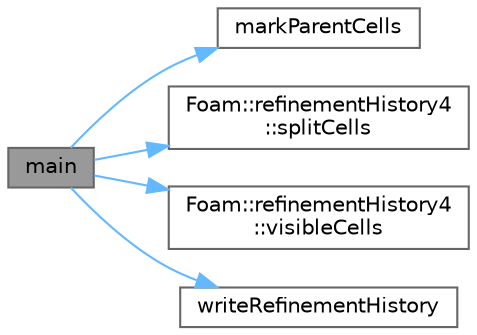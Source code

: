 digraph "main"
{
 // LATEX_PDF_SIZE
  bgcolor="transparent";
  edge [fontname=Helvetica,fontsize=10,labelfontname=Helvetica,labelfontsize=10];
  node [fontname=Helvetica,fontsize=10,shape=box,height=0.2,width=0.4];
  rankdir="LR";
  Node1 [id="Node000001",label="main",height=0.2,width=0.4,color="gray40", fillcolor="grey60", style="filled", fontcolor="black",tooltip=" "];
  Node1 -> Node2 [id="edge1_Node000001_Node000002",color="steelblue1",style="solid",tooltip=" "];
  Node2 [id="Node000002",label="markParentCells",height=0.2,width=0.4,color="grey40", fillcolor="white", style="filled",URL="$decomposeParMesh2D_8C.html#ad38e6e2ec38b6875f2745888c18507d6",tooltip=" "];
  Node1 -> Node3 [id="edge2_Node000001_Node000003",color="steelblue1",style="solid",tooltip=" "];
  Node3 [id="Node000003",label="Foam::refinementHistory4\l::splitCells",height=0.2,width=0.4,color="grey40", fillcolor="white", style="filled",URL="$classFoam_1_1refinementHistory4.html#a564ba7a5f0d9e924b578e81e4fd7cbc6",tooltip=" "];
  Node1 -> Node4 [id="edge3_Node000001_Node000004",color="steelblue1",style="solid",tooltip=" "];
  Node4 [id="Node000004",label="Foam::refinementHistory4\l::visibleCells",height=0.2,width=0.4,color="grey40", fillcolor="white", style="filled",URL="$classFoam_1_1refinementHistory4.html#a98422c3dd4831979709d1f366959e822",tooltip=" "];
  Node1 -> Node5 [id="edge4_Node000001_Node000005",color="steelblue1",style="solid",tooltip=" "];
  Node5 [id="Node000005",label="writeRefinementHistory",height=0.2,width=0.4,color="grey40", fillcolor="white", style="filled",URL="$decomposeParMesh2D_8C.html#a32648bc018e2c37f270fb0240cd9c12e",tooltip=" "];
}
